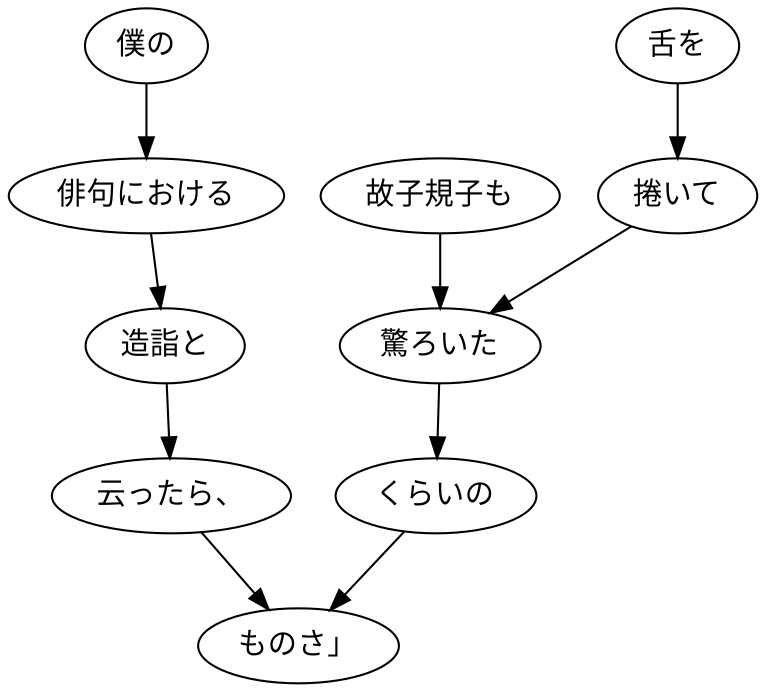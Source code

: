 digraph graph8194 {
	node0 [label="僕の"];
	node1 [label="俳句における"];
	node2 [label="造詣と"];
	node3 [label="云ったら、"];
	node4 [label="故子規子も"];
	node5 [label="舌を"];
	node6 [label="捲いて"];
	node7 [label="驚ろいた"];
	node8 [label="くらいの"];
	node9 [label="ものさ」"];
	node0 -> node1;
	node1 -> node2;
	node2 -> node3;
	node3 -> node9;
	node4 -> node7;
	node5 -> node6;
	node6 -> node7;
	node7 -> node8;
	node8 -> node9;
}
